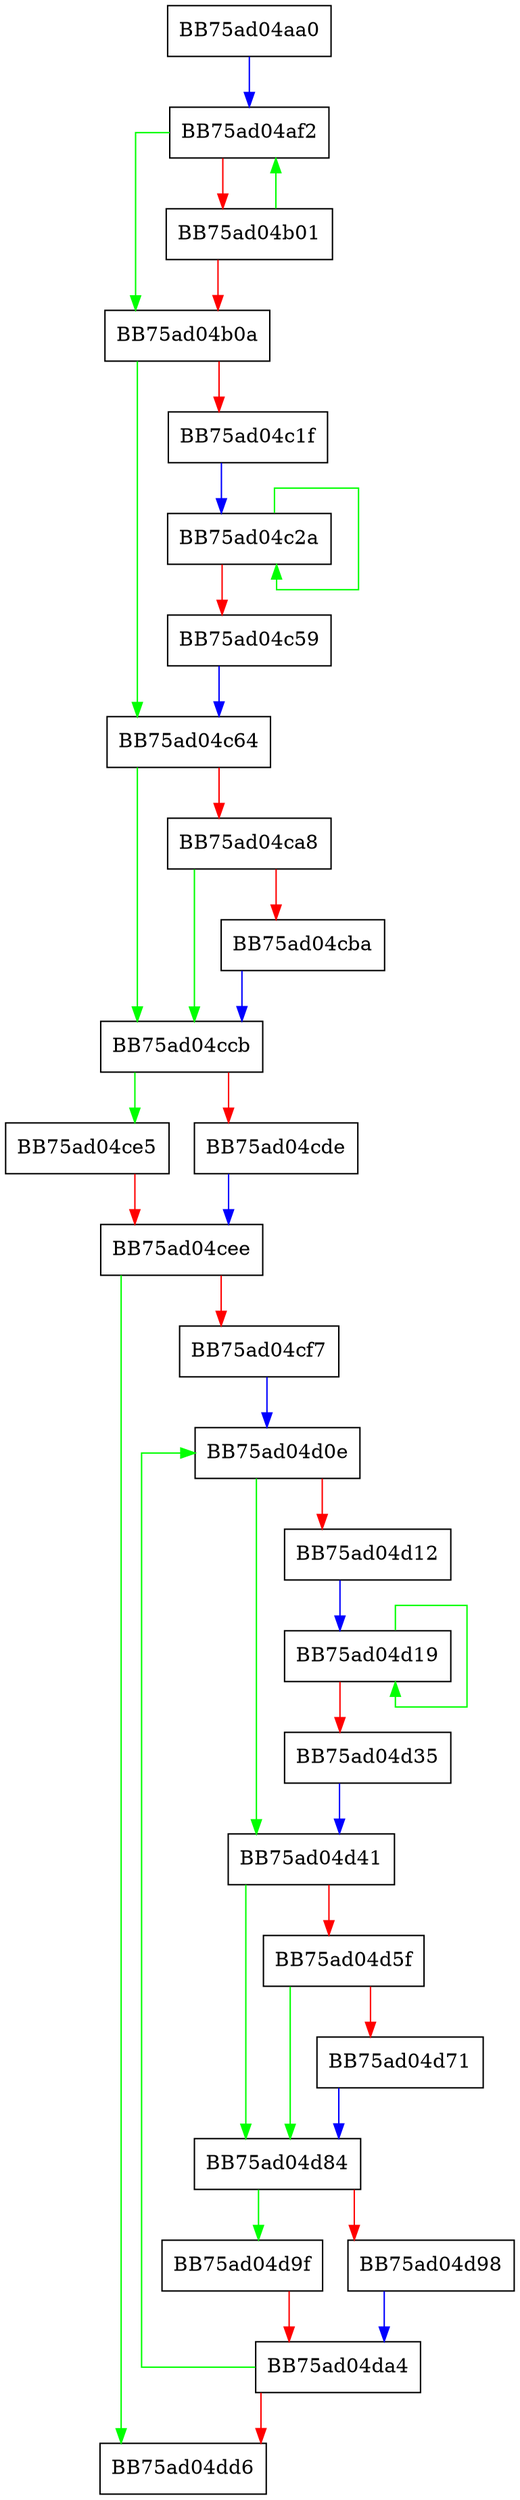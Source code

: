 digraph SymCryptModExpWindowed {
  node [shape="box"];
  graph [splines=ortho];
  BB75ad04aa0 -> BB75ad04af2 [color="blue"];
  BB75ad04af2 -> BB75ad04b0a [color="green"];
  BB75ad04af2 -> BB75ad04b01 [color="red"];
  BB75ad04b01 -> BB75ad04af2 [color="green"];
  BB75ad04b01 -> BB75ad04b0a [color="red"];
  BB75ad04b0a -> BB75ad04c64 [color="green"];
  BB75ad04b0a -> BB75ad04c1f [color="red"];
  BB75ad04c1f -> BB75ad04c2a [color="blue"];
  BB75ad04c2a -> BB75ad04c2a [color="green"];
  BB75ad04c2a -> BB75ad04c59 [color="red"];
  BB75ad04c59 -> BB75ad04c64 [color="blue"];
  BB75ad04c64 -> BB75ad04ccb [color="green"];
  BB75ad04c64 -> BB75ad04ca8 [color="red"];
  BB75ad04ca8 -> BB75ad04ccb [color="green"];
  BB75ad04ca8 -> BB75ad04cba [color="red"];
  BB75ad04cba -> BB75ad04ccb [color="blue"];
  BB75ad04ccb -> BB75ad04ce5 [color="green"];
  BB75ad04ccb -> BB75ad04cde [color="red"];
  BB75ad04cde -> BB75ad04cee [color="blue"];
  BB75ad04ce5 -> BB75ad04cee [color="red"];
  BB75ad04cee -> BB75ad04dd6 [color="green"];
  BB75ad04cee -> BB75ad04cf7 [color="red"];
  BB75ad04cf7 -> BB75ad04d0e [color="blue"];
  BB75ad04d0e -> BB75ad04d41 [color="green"];
  BB75ad04d0e -> BB75ad04d12 [color="red"];
  BB75ad04d12 -> BB75ad04d19 [color="blue"];
  BB75ad04d19 -> BB75ad04d19 [color="green"];
  BB75ad04d19 -> BB75ad04d35 [color="red"];
  BB75ad04d35 -> BB75ad04d41 [color="blue"];
  BB75ad04d41 -> BB75ad04d84 [color="green"];
  BB75ad04d41 -> BB75ad04d5f [color="red"];
  BB75ad04d5f -> BB75ad04d84 [color="green"];
  BB75ad04d5f -> BB75ad04d71 [color="red"];
  BB75ad04d71 -> BB75ad04d84 [color="blue"];
  BB75ad04d84 -> BB75ad04d9f [color="green"];
  BB75ad04d84 -> BB75ad04d98 [color="red"];
  BB75ad04d98 -> BB75ad04da4 [color="blue"];
  BB75ad04d9f -> BB75ad04da4 [color="red"];
  BB75ad04da4 -> BB75ad04d0e [color="green"];
  BB75ad04da4 -> BB75ad04dd6 [color="red"];
}